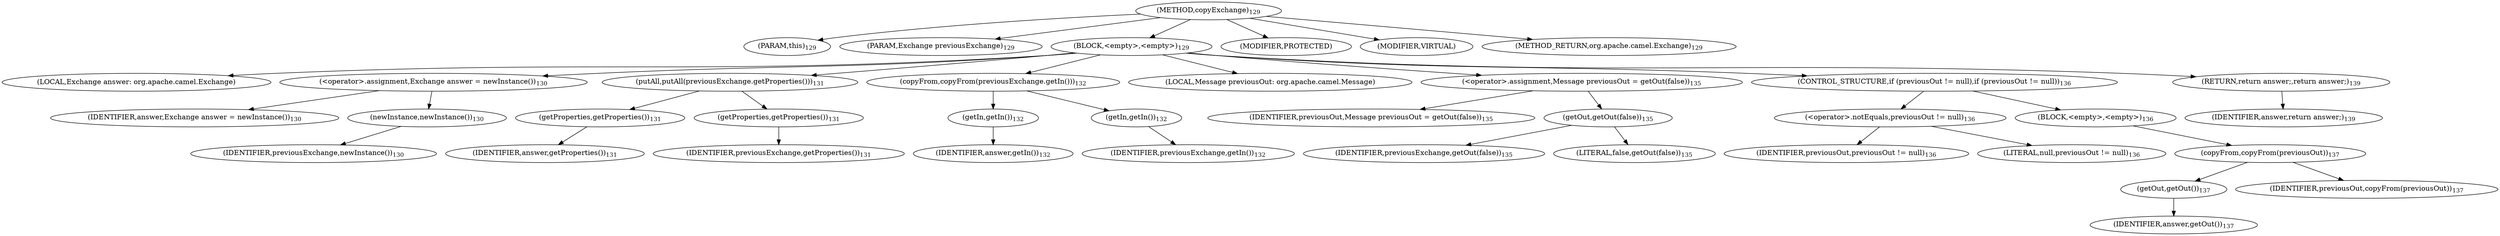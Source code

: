 digraph "copyExchange" {  
"277" [label = <(METHOD,copyExchange)<SUB>129</SUB>> ]
"278" [label = <(PARAM,this)<SUB>129</SUB>> ]
"279" [label = <(PARAM,Exchange previousExchange)<SUB>129</SUB>> ]
"280" [label = <(BLOCK,&lt;empty&gt;,&lt;empty&gt;)<SUB>129</SUB>> ]
"281" [label = <(LOCAL,Exchange answer: org.apache.camel.Exchange)> ]
"282" [label = <(&lt;operator&gt;.assignment,Exchange answer = newInstance())<SUB>130</SUB>> ]
"283" [label = <(IDENTIFIER,answer,Exchange answer = newInstance())<SUB>130</SUB>> ]
"284" [label = <(newInstance,newInstance())<SUB>130</SUB>> ]
"285" [label = <(IDENTIFIER,previousExchange,newInstance())<SUB>130</SUB>> ]
"286" [label = <(putAll,putAll(previousExchange.getProperties()))<SUB>131</SUB>> ]
"287" [label = <(getProperties,getProperties())<SUB>131</SUB>> ]
"288" [label = <(IDENTIFIER,answer,getProperties())<SUB>131</SUB>> ]
"289" [label = <(getProperties,getProperties())<SUB>131</SUB>> ]
"290" [label = <(IDENTIFIER,previousExchange,getProperties())<SUB>131</SUB>> ]
"291" [label = <(copyFrom,copyFrom(previousExchange.getIn()))<SUB>132</SUB>> ]
"292" [label = <(getIn,getIn())<SUB>132</SUB>> ]
"293" [label = <(IDENTIFIER,answer,getIn())<SUB>132</SUB>> ]
"294" [label = <(getIn,getIn())<SUB>132</SUB>> ]
"295" [label = <(IDENTIFIER,previousExchange,getIn())<SUB>132</SUB>> ]
"296" [label = <(LOCAL,Message previousOut: org.apache.camel.Message)> ]
"297" [label = <(&lt;operator&gt;.assignment,Message previousOut = getOut(false))<SUB>135</SUB>> ]
"298" [label = <(IDENTIFIER,previousOut,Message previousOut = getOut(false))<SUB>135</SUB>> ]
"299" [label = <(getOut,getOut(false))<SUB>135</SUB>> ]
"300" [label = <(IDENTIFIER,previousExchange,getOut(false))<SUB>135</SUB>> ]
"301" [label = <(LITERAL,false,getOut(false))<SUB>135</SUB>> ]
"302" [label = <(CONTROL_STRUCTURE,if (previousOut != null),if (previousOut != null))<SUB>136</SUB>> ]
"303" [label = <(&lt;operator&gt;.notEquals,previousOut != null)<SUB>136</SUB>> ]
"304" [label = <(IDENTIFIER,previousOut,previousOut != null)<SUB>136</SUB>> ]
"305" [label = <(LITERAL,null,previousOut != null)<SUB>136</SUB>> ]
"306" [label = <(BLOCK,&lt;empty&gt;,&lt;empty&gt;)<SUB>136</SUB>> ]
"307" [label = <(copyFrom,copyFrom(previousOut))<SUB>137</SUB>> ]
"308" [label = <(getOut,getOut())<SUB>137</SUB>> ]
"309" [label = <(IDENTIFIER,answer,getOut())<SUB>137</SUB>> ]
"310" [label = <(IDENTIFIER,previousOut,copyFrom(previousOut))<SUB>137</SUB>> ]
"311" [label = <(RETURN,return answer;,return answer;)<SUB>139</SUB>> ]
"312" [label = <(IDENTIFIER,answer,return answer;)<SUB>139</SUB>> ]
"313" [label = <(MODIFIER,PROTECTED)> ]
"314" [label = <(MODIFIER,VIRTUAL)> ]
"315" [label = <(METHOD_RETURN,org.apache.camel.Exchange)<SUB>129</SUB>> ]
  "277" -> "278" 
  "277" -> "279" 
  "277" -> "280" 
  "277" -> "313" 
  "277" -> "314" 
  "277" -> "315" 
  "280" -> "281" 
  "280" -> "282" 
  "280" -> "286" 
  "280" -> "291" 
  "280" -> "296" 
  "280" -> "297" 
  "280" -> "302" 
  "280" -> "311" 
  "282" -> "283" 
  "282" -> "284" 
  "284" -> "285" 
  "286" -> "287" 
  "286" -> "289" 
  "287" -> "288" 
  "289" -> "290" 
  "291" -> "292" 
  "291" -> "294" 
  "292" -> "293" 
  "294" -> "295" 
  "297" -> "298" 
  "297" -> "299" 
  "299" -> "300" 
  "299" -> "301" 
  "302" -> "303" 
  "302" -> "306" 
  "303" -> "304" 
  "303" -> "305" 
  "306" -> "307" 
  "307" -> "308" 
  "307" -> "310" 
  "308" -> "309" 
  "311" -> "312" 
}
